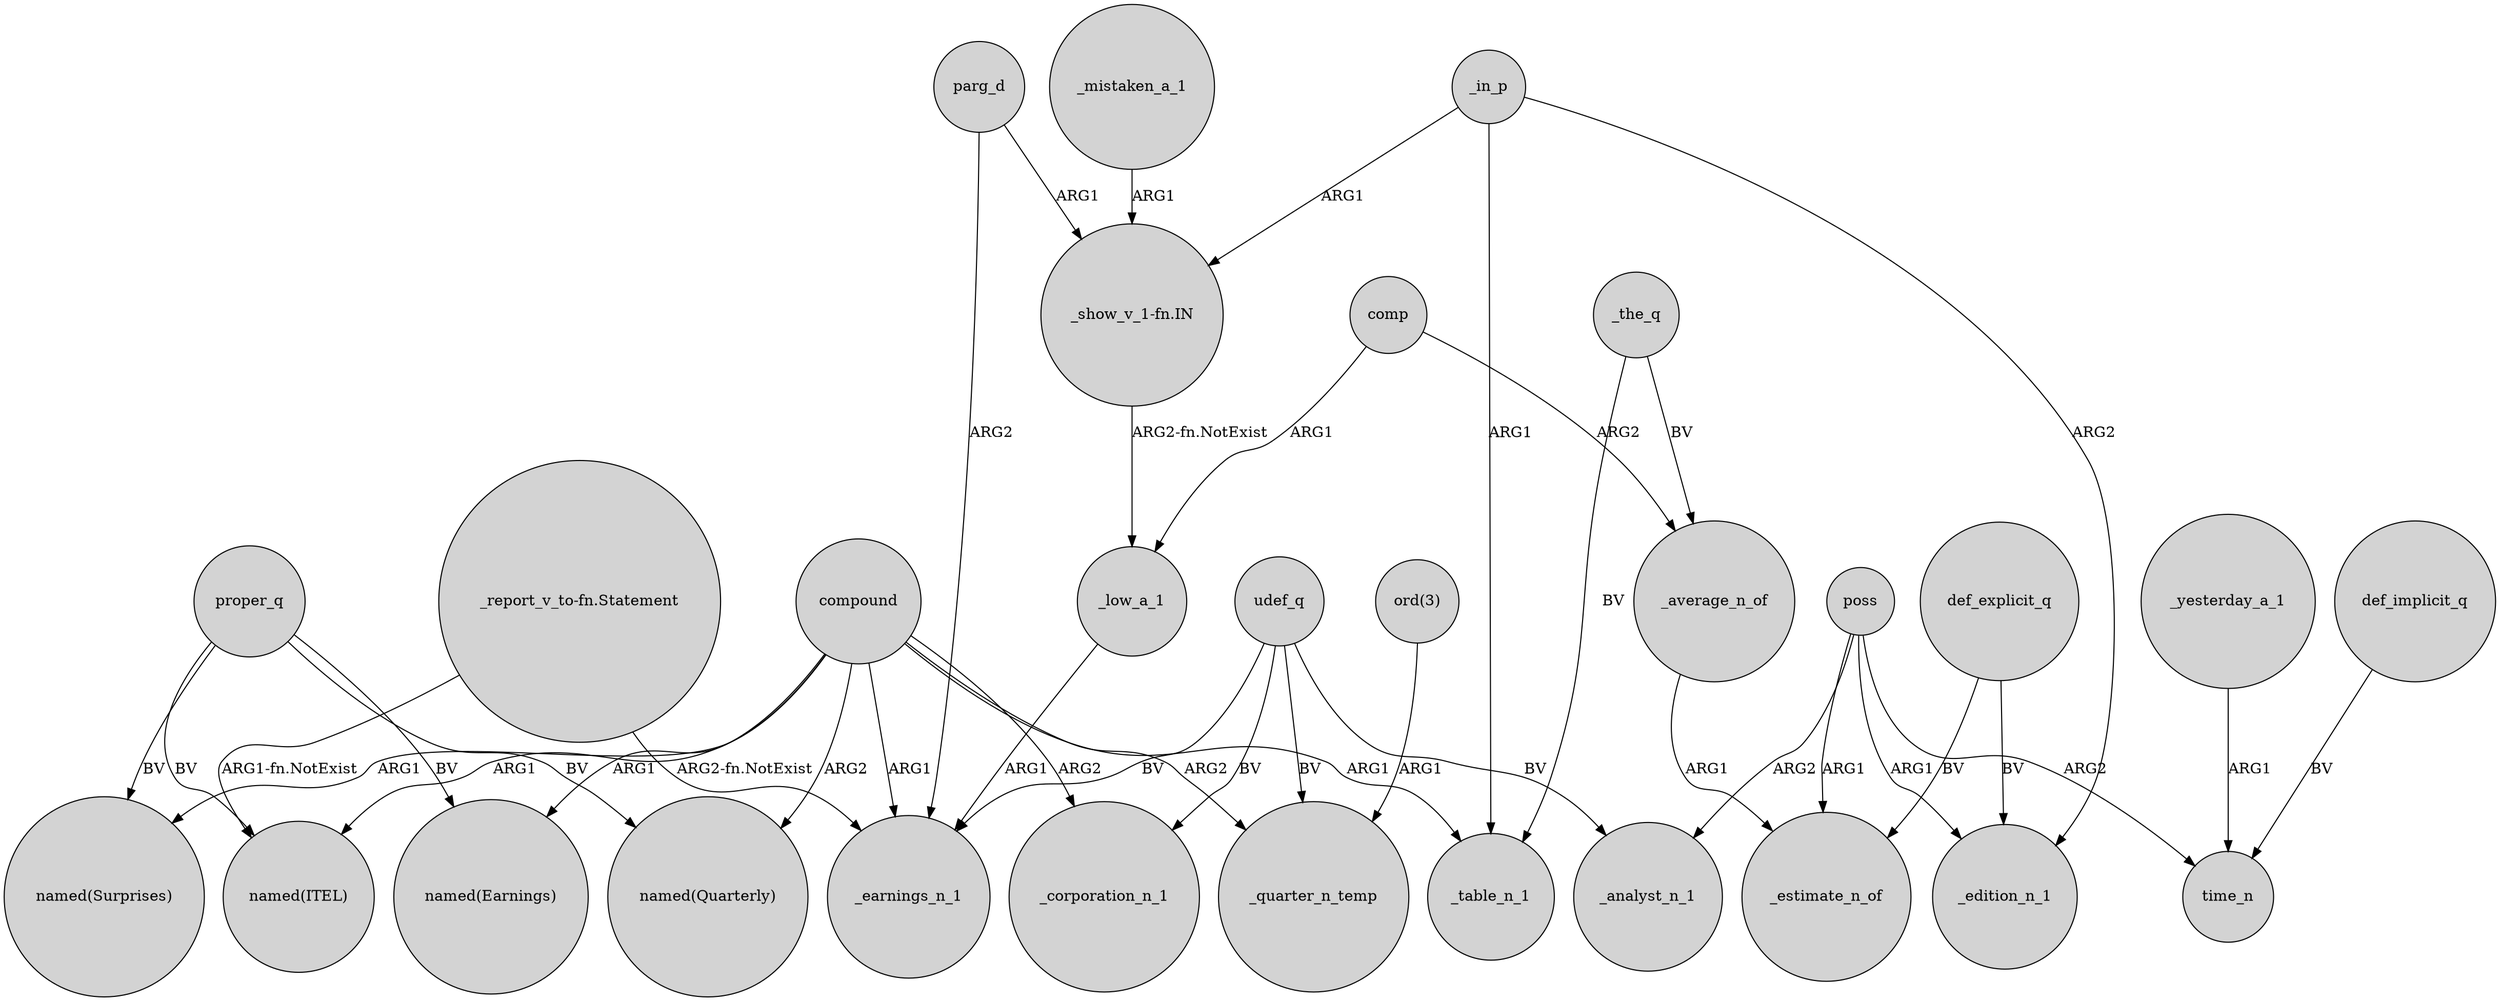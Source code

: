 digraph {
	node [shape=circle style=filled]
	"_show_v_1-fn.IN" -> _low_a_1 [label="ARG2-fn.NotExist"]
	proper_q -> "named(Surprises)" [label=BV]
	_in_p -> _edition_n_1 [label=ARG2]
	compound -> _quarter_n_temp [label=ARG2]
	_yesterday_a_1 -> time_n [label=ARG1]
	poss -> _estimate_n_of [label=ARG1]
	proper_q -> "named(Earnings)" [label=BV]
	comp -> _average_n_of [label=ARG2]
	compound -> "named(Surprises)" [label=ARG1]
	udef_q -> _earnings_n_1 [label=BV]
	compound -> _corporation_n_1 [label=ARG2]
	compound -> "named(ITEL)" [label=ARG1]
	compound -> _earnings_n_1 [label=ARG1]
	_average_n_of -> _estimate_n_of [label=ARG1]
	_the_q -> _table_n_1 [label=BV]
	poss -> time_n [label=ARG2]
	def_explicit_q -> _edition_n_1 [label=BV]
	"_report_v_to-fn.Statement" -> "named(ITEL)" [label="ARG1-fn.NotExist"]
	poss -> _edition_n_1 [label=ARG1]
	_in_p -> _table_n_1 [label=ARG1]
	udef_q -> _corporation_n_1 [label=BV]
	parg_d -> "_show_v_1-fn.IN" [label=ARG1]
	proper_q -> "named(ITEL)" [label=BV]
	"ord(3)" -> _quarter_n_temp [label=ARG1]
	compound -> "named(Earnings)" [label=ARG1]
	_the_q -> _average_n_of [label=BV]
	compound -> "named(Quarterly)" [label=ARG2]
	poss -> _analyst_n_1 [label=ARG2]
	proper_q -> "named(Quarterly)" [label=BV]
	parg_d -> _earnings_n_1 [label=ARG2]
	"_report_v_to-fn.Statement" -> _earnings_n_1 [label="ARG2-fn.NotExist"]
	_low_a_1 -> _earnings_n_1 [label=ARG1]
	def_explicit_q -> _estimate_n_of [label=BV]
	_mistaken_a_1 -> "_show_v_1-fn.IN" [label=ARG1]
	compound -> _table_n_1 [label=ARG1]
	udef_q -> _quarter_n_temp [label=BV]
	_in_p -> "_show_v_1-fn.IN" [label=ARG1]
	udef_q -> _analyst_n_1 [label=BV]
	def_implicit_q -> time_n [label=BV]
	comp -> _low_a_1 [label=ARG1]
}
